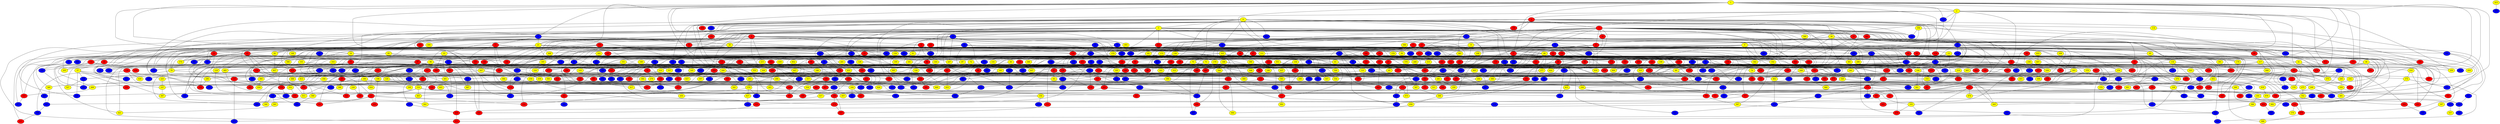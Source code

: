 graph {
0 [style = filled fillcolor = yellow];
1 [style = filled fillcolor = yellow];
2 [style = filled fillcolor = yellow];
3 [style = filled fillcolor = yellow];
4 [style = filled fillcolor = blue];
5 [style = filled fillcolor = red];
6 [style = filled fillcolor = red];
7 [style = filled fillcolor = red];
8 [style = filled fillcolor = yellow];
9 [style = filled fillcolor = red];
10 [style = filled fillcolor = red];
11 [style = filled fillcolor = blue];
12 [style = filled fillcolor = blue];
13 [style = filled fillcolor = yellow];
14 [style = filled fillcolor = red];
15 [style = filled fillcolor = yellow];
16 [style = filled fillcolor = yellow];
17 [style = filled fillcolor = red];
18 [style = filled fillcolor = red];
19 [style = filled fillcolor = blue];
20 [style = filled fillcolor = blue];
21 [style = filled fillcolor = yellow];
22 [style = filled fillcolor = yellow];
23 [style = filled fillcolor = blue];
24 [style = filled fillcolor = blue];
25 [style = filled fillcolor = red];
26 [style = filled fillcolor = yellow];
27 [style = filled fillcolor = red];
28 [style = filled fillcolor = blue];
29 [style = filled fillcolor = red];
30 [style = filled fillcolor = red];
31 [style = filled fillcolor = yellow];
32 [style = filled fillcolor = red];
33 [style = filled fillcolor = blue];
34 [style = filled fillcolor = yellow];
35 [style = filled fillcolor = blue];
36 [style = filled fillcolor = yellow];
37 [style = filled fillcolor = red];
38 [style = filled fillcolor = red];
39 [style = filled fillcolor = blue];
40 [style = filled fillcolor = yellow];
41 [style = filled fillcolor = yellow];
42 [style = filled fillcolor = blue];
43 [style = filled fillcolor = red];
44 [style = filled fillcolor = red];
45 [style = filled fillcolor = blue];
46 [style = filled fillcolor = yellow];
47 [style = filled fillcolor = red];
48 [style = filled fillcolor = blue];
49 [style = filled fillcolor = blue];
50 [style = filled fillcolor = yellow];
51 [style = filled fillcolor = red];
52 [style = filled fillcolor = blue];
53 [style = filled fillcolor = red];
54 [style = filled fillcolor = blue];
55 [style = filled fillcolor = red];
56 [style = filled fillcolor = blue];
57 [style = filled fillcolor = yellow];
58 [style = filled fillcolor = red];
59 [style = filled fillcolor = red];
60 [style = filled fillcolor = red];
61 [style = filled fillcolor = yellow];
62 [style = filled fillcolor = blue];
63 [style = filled fillcolor = red];
64 [style = filled fillcolor = red];
65 [style = filled fillcolor = yellow];
66 [style = filled fillcolor = red];
67 [style = filled fillcolor = yellow];
68 [style = filled fillcolor = red];
69 [style = filled fillcolor = blue];
70 [style = filled fillcolor = blue];
71 [style = filled fillcolor = yellow];
72 [style = filled fillcolor = yellow];
73 [style = filled fillcolor = blue];
74 [style = filled fillcolor = yellow];
75 [style = filled fillcolor = yellow];
76 [style = filled fillcolor = blue];
77 [style = filled fillcolor = red];
78 [style = filled fillcolor = red];
79 [style = filled fillcolor = yellow];
80 [style = filled fillcolor = red];
81 [style = filled fillcolor = red];
82 [style = filled fillcolor = yellow];
83 [style = filled fillcolor = yellow];
84 [style = filled fillcolor = blue];
85 [style = filled fillcolor = red];
86 [style = filled fillcolor = red];
87 [style = filled fillcolor = blue];
88 [style = filled fillcolor = blue];
89 [style = filled fillcolor = yellow];
90 [style = filled fillcolor = red];
91 [style = filled fillcolor = red];
92 [style = filled fillcolor = yellow];
93 [style = filled fillcolor = yellow];
94 [style = filled fillcolor = red];
95 [style = filled fillcolor = yellow];
96 [style = filled fillcolor = yellow];
97 [style = filled fillcolor = red];
98 [style = filled fillcolor = red];
99 [style = filled fillcolor = red];
100 [style = filled fillcolor = red];
101 [style = filled fillcolor = yellow];
102 [style = filled fillcolor = yellow];
103 [style = filled fillcolor = yellow];
104 [style = filled fillcolor = yellow];
105 [style = filled fillcolor = red];
106 [style = filled fillcolor = red];
107 [style = filled fillcolor = red];
108 [style = filled fillcolor = yellow];
109 [style = filled fillcolor = yellow];
110 [style = filled fillcolor = red];
111 [style = filled fillcolor = yellow];
112 [style = filled fillcolor = blue];
113 [style = filled fillcolor = blue];
114 [style = filled fillcolor = yellow];
115 [style = filled fillcolor = red];
116 [style = filled fillcolor = red];
117 [style = filled fillcolor = yellow];
118 [style = filled fillcolor = yellow];
119 [style = filled fillcolor = blue];
120 [style = filled fillcolor = yellow];
121 [style = filled fillcolor = yellow];
122 [style = filled fillcolor = blue];
123 [style = filled fillcolor = red];
124 [style = filled fillcolor = red];
125 [style = filled fillcolor = yellow];
126 [style = filled fillcolor = yellow];
127 [style = filled fillcolor = red];
128 [style = filled fillcolor = red];
129 [style = filled fillcolor = yellow];
130 [style = filled fillcolor = red];
131 [style = filled fillcolor = yellow];
132 [style = filled fillcolor = red];
133 [style = filled fillcolor = red];
134 [style = filled fillcolor = yellow];
135 [style = filled fillcolor = blue];
136 [style = filled fillcolor = yellow];
137 [style = filled fillcolor = blue];
138 [style = filled fillcolor = blue];
139 [style = filled fillcolor = blue];
140 [style = filled fillcolor = blue];
141 [style = filled fillcolor = yellow];
142 [style = filled fillcolor = blue];
143 [style = filled fillcolor = red];
144 [style = filled fillcolor = yellow];
145 [style = filled fillcolor = yellow];
146 [style = filled fillcolor = red];
147 [style = filled fillcolor = blue];
148 [style = filled fillcolor = red];
149 [style = filled fillcolor = blue];
150 [style = filled fillcolor = red];
151 [style = filled fillcolor = yellow];
152 [style = filled fillcolor = blue];
153 [style = filled fillcolor = yellow];
154 [style = filled fillcolor = red];
155 [style = filled fillcolor = red];
156 [style = filled fillcolor = red];
157 [style = filled fillcolor = red];
158 [style = filled fillcolor = yellow];
159 [style = filled fillcolor = red];
160 [style = filled fillcolor = yellow];
161 [style = filled fillcolor = yellow];
162 [style = filled fillcolor = red];
163 [style = filled fillcolor = yellow];
164 [style = filled fillcolor = yellow];
165 [style = filled fillcolor = red];
166 [style = filled fillcolor = red];
167 [style = filled fillcolor = blue];
168 [style = filled fillcolor = red];
169 [style = filled fillcolor = yellow];
170 [style = filled fillcolor = yellow];
171 [style = filled fillcolor = red];
172 [style = filled fillcolor = red];
173 [style = filled fillcolor = yellow];
174 [style = filled fillcolor = red];
175 [style = filled fillcolor = blue];
176 [style = filled fillcolor = yellow];
177 [style = filled fillcolor = red];
178 [style = filled fillcolor = red];
179 [style = filled fillcolor = blue];
180 [style = filled fillcolor = yellow];
181 [style = filled fillcolor = blue];
182 [style = filled fillcolor = red];
183 [style = filled fillcolor = blue];
184 [style = filled fillcolor = blue];
185 [style = filled fillcolor = yellow];
186 [style = filled fillcolor = yellow];
187 [style = filled fillcolor = yellow];
188 [style = filled fillcolor = yellow];
189 [style = filled fillcolor = yellow];
190 [style = filled fillcolor = red];
191 [style = filled fillcolor = blue];
192 [style = filled fillcolor = red];
193 [style = filled fillcolor = yellow];
194 [style = filled fillcolor = red];
195 [style = filled fillcolor = yellow];
196 [style = filled fillcolor = yellow];
197 [style = filled fillcolor = red];
198 [style = filled fillcolor = red];
199 [style = filled fillcolor = red];
200 [style = filled fillcolor = yellow];
201 [style = filled fillcolor = yellow];
202 [style = filled fillcolor = blue];
203 [style = filled fillcolor = red];
204 [style = filled fillcolor = red];
205 [style = filled fillcolor = yellow];
206 [style = filled fillcolor = red];
207 [style = filled fillcolor = yellow];
208 [style = filled fillcolor = red];
209 [style = filled fillcolor = yellow];
210 [style = filled fillcolor = yellow];
211 [style = filled fillcolor = red];
212 [style = filled fillcolor = yellow];
213 [style = filled fillcolor = red];
214 [style = filled fillcolor = red];
215 [style = filled fillcolor = yellow];
216 [style = filled fillcolor = red];
217 [style = filled fillcolor = red];
218 [style = filled fillcolor = blue];
219 [style = filled fillcolor = yellow];
220 [style = filled fillcolor = red];
221 [style = filled fillcolor = blue];
222 [style = filled fillcolor = red];
223 [style = filled fillcolor = yellow];
224 [style = filled fillcolor = blue];
225 [style = filled fillcolor = yellow];
226 [style = filled fillcolor = yellow];
227 [style = filled fillcolor = red];
228 [style = filled fillcolor = blue];
229 [style = filled fillcolor = blue];
230 [style = filled fillcolor = yellow];
231 [style = filled fillcolor = blue];
232 [style = filled fillcolor = yellow];
233 [style = filled fillcolor = blue];
234 [style = filled fillcolor = blue];
235 [style = filled fillcolor = blue];
236 [style = filled fillcolor = red];
237 [style = filled fillcolor = red];
238 [style = filled fillcolor = red];
239 [style = filled fillcolor = red];
240 [style = filled fillcolor = blue];
241 [style = filled fillcolor = yellow];
242 [style = filled fillcolor = blue];
243 [style = filled fillcolor = red];
244 [style = filled fillcolor = yellow];
245 [style = filled fillcolor = yellow];
246 [style = filled fillcolor = red];
247 [style = filled fillcolor = yellow];
248 [style = filled fillcolor = red];
249 [style = filled fillcolor = yellow];
250 [style = filled fillcolor = yellow];
251 [style = filled fillcolor = blue];
252 [style = filled fillcolor = blue];
253 [style = filled fillcolor = blue];
254 [style = filled fillcolor = yellow];
255 [style = filled fillcolor = blue];
256 [style = filled fillcolor = blue];
257 [style = filled fillcolor = red];
258 [style = filled fillcolor = yellow];
259 [style = filled fillcolor = yellow];
260 [style = filled fillcolor = yellow];
261 [style = filled fillcolor = red];
262 [style = filled fillcolor = red];
263 [style = filled fillcolor = yellow];
264 [style = filled fillcolor = yellow];
265 [style = filled fillcolor = red];
266 [style = filled fillcolor = yellow];
267 [style = filled fillcolor = red];
268 [style = filled fillcolor = yellow];
269 [style = filled fillcolor = blue];
270 [style = filled fillcolor = yellow];
271 [style = filled fillcolor = blue];
272 [style = filled fillcolor = blue];
273 [style = filled fillcolor = blue];
274 [style = filled fillcolor = blue];
275 [style = filled fillcolor = red];
276 [style = filled fillcolor = yellow];
277 [style = filled fillcolor = yellow];
278 [style = filled fillcolor = red];
279 [style = filled fillcolor = yellow];
280 [style = filled fillcolor = blue];
281 [style = filled fillcolor = red];
282 [style = filled fillcolor = red];
283 [style = filled fillcolor = yellow];
284 [style = filled fillcolor = red];
285 [style = filled fillcolor = blue];
286 [style = filled fillcolor = yellow];
287 [style = filled fillcolor = blue];
288 [style = filled fillcolor = red];
289 [style = filled fillcolor = blue];
290 [style = filled fillcolor = red];
291 [style = filled fillcolor = blue];
292 [style = filled fillcolor = red];
293 [style = filled fillcolor = blue];
294 [style = filled fillcolor = red];
295 [style = filled fillcolor = blue];
296 [style = filled fillcolor = yellow];
297 [style = filled fillcolor = red];
298 [style = filled fillcolor = blue];
299 [style = filled fillcolor = blue];
300 [style = filled fillcolor = yellow];
301 [style = filled fillcolor = yellow];
302 [style = filled fillcolor = blue];
303 [style = filled fillcolor = yellow];
304 [style = filled fillcolor = blue];
305 [style = filled fillcolor = yellow];
306 [style = filled fillcolor = yellow];
307 [style = filled fillcolor = yellow];
308 [style = filled fillcolor = blue];
309 [style = filled fillcolor = yellow];
310 [style = filled fillcolor = blue];
311 [style = filled fillcolor = red];
312 [style = filled fillcolor = red];
313 [style = filled fillcolor = red];
314 [style = filled fillcolor = red];
315 [style = filled fillcolor = yellow];
316 [style = filled fillcolor = yellow];
317 [style = filled fillcolor = yellow];
318 [style = filled fillcolor = blue];
319 [style = filled fillcolor = red];
320 [style = filled fillcolor = yellow];
321 [style = filled fillcolor = yellow];
322 [style = filled fillcolor = blue];
323 [style = filled fillcolor = yellow];
324 [style = filled fillcolor = blue];
325 [style = filled fillcolor = yellow];
326 [style = filled fillcolor = blue];
327 [style = filled fillcolor = red];
328 [style = filled fillcolor = blue];
329 [style = filled fillcolor = blue];
330 [style = filled fillcolor = yellow];
331 [style = filled fillcolor = yellow];
332 [style = filled fillcolor = red];
333 [style = filled fillcolor = yellow];
334 [style = filled fillcolor = yellow];
335 [style = filled fillcolor = yellow];
336 [style = filled fillcolor = red];
337 [style = filled fillcolor = yellow];
338 [style = filled fillcolor = yellow];
339 [style = filled fillcolor = blue];
340 [style = filled fillcolor = red];
341 [style = filled fillcolor = yellow];
342 [style = filled fillcolor = blue];
343 [style = filled fillcolor = blue];
344 [style = filled fillcolor = blue];
345 [style = filled fillcolor = blue];
346 [style = filled fillcolor = yellow];
347 [style = filled fillcolor = yellow];
348 [style = filled fillcolor = red];
349 [style = filled fillcolor = blue];
350 [style = filled fillcolor = red];
351 [style = filled fillcolor = red];
352 [style = filled fillcolor = blue];
353 [style = filled fillcolor = yellow];
354 [style = filled fillcolor = yellow];
355 [style = filled fillcolor = blue];
356 [style = filled fillcolor = yellow];
357 [style = filled fillcolor = red];
358 [style = filled fillcolor = yellow];
359 [style = filled fillcolor = yellow];
360 [style = filled fillcolor = yellow];
361 [style = filled fillcolor = yellow];
362 [style = filled fillcolor = blue];
363 [style = filled fillcolor = red];
364 [style = filled fillcolor = red];
365 [style = filled fillcolor = red];
366 [style = filled fillcolor = yellow];
367 [style = filled fillcolor = blue];
368 [style = filled fillcolor = yellow];
369 [style = filled fillcolor = red];
370 [style = filled fillcolor = yellow];
371 [style = filled fillcolor = blue];
372 [style = filled fillcolor = red];
373 [style = filled fillcolor = red];
374 [style = filled fillcolor = yellow];
375 [style = filled fillcolor = blue];
376 [style = filled fillcolor = red];
377 [style = filled fillcolor = blue];
378 [style = filled fillcolor = yellow];
379 [style = filled fillcolor = yellow];
380 [style = filled fillcolor = blue];
381 [style = filled fillcolor = red];
382 [style = filled fillcolor = blue];
383 [style = filled fillcolor = yellow];
384 [style = filled fillcolor = yellow];
385 [style = filled fillcolor = blue];
386 [style = filled fillcolor = yellow];
387 [style = filled fillcolor = yellow];
388 [style = filled fillcolor = yellow];
389 [style = filled fillcolor = red];
390 [style = filled fillcolor = yellow];
391 [style = filled fillcolor = blue];
392 [style = filled fillcolor = red];
393 [style = filled fillcolor = blue];
394 [style = filled fillcolor = blue];
395 [style = filled fillcolor = blue];
396 [style = filled fillcolor = blue];
397 [style = filled fillcolor = red];
398 [style = filled fillcolor = yellow];
399 [style = filled fillcolor = red];
400 [style = filled fillcolor = blue];
401 [style = filled fillcolor = red];
402 [style = filled fillcolor = blue];
403 [style = filled fillcolor = yellow];
404 [style = filled fillcolor = red];
405 [style = filled fillcolor = red];
406 [style = filled fillcolor = blue];
407 [style = filled fillcolor = yellow];
408 [style = filled fillcolor = red];
409 [style = filled fillcolor = red];
410 [style = filled fillcolor = blue];
411 [style = filled fillcolor = red];
412 [style = filled fillcolor = blue];
413 [style = filled fillcolor = blue];
414 [style = filled fillcolor = red];
415 [style = filled fillcolor = yellow];
416 [style = filled fillcolor = blue];
417 [style = filled fillcolor = yellow];
418 [style = filled fillcolor = blue];
419 [style = filled fillcolor = yellow];
420 [style = filled fillcolor = red];
421 [style = filled fillcolor = yellow];
422 [style = filled fillcolor = yellow];
423 [style = filled fillcolor = blue];
424 [style = filled fillcolor = red];
425 [style = filled fillcolor = blue];
426 [style = filled fillcolor = blue];
427 [style = filled fillcolor = yellow];
428 [style = filled fillcolor = blue];
429 [style = filled fillcolor = blue];
430 [style = filled fillcolor = red];
431 [style = filled fillcolor = blue];
432 [style = filled fillcolor = blue];
433 [style = filled fillcolor = yellow];
434 [style = filled fillcolor = red];
435 [style = filled fillcolor = blue];
436 [style = filled fillcolor = yellow];
437 [style = filled fillcolor = yellow];
438 [style = filled fillcolor = red];
439 [style = filled fillcolor = blue];
440 [style = filled fillcolor = red];
441 [style = filled fillcolor = red];
442 [style = filled fillcolor = red];
443 [style = filled fillcolor = yellow];
444 [style = filled fillcolor = blue];
445 [style = filled fillcolor = yellow];
446 [style = filled fillcolor = red];
447 [style = filled fillcolor = blue];
448 [style = filled fillcolor = yellow];
449 [style = filled fillcolor = yellow];
450 [style = filled fillcolor = blue];
451 [style = filled fillcolor = red];
452 [style = filled fillcolor = yellow];
453 [style = filled fillcolor = blue];
454 [style = filled fillcolor = red];
455 [style = filled fillcolor = yellow];
456 [style = filled fillcolor = yellow];
457 [style = filled fillcolor = yellow];
458 [style = filled fillcolor = red];
459 [style = filled fillcolor = yellow];
460 [style = filled fillcolor = blue];
461 [style = filled fillcolor = blue];
462 [style = filled fillcolor = yellow];
463 [style = filled fillcolor = yellow];
464 [style = filled fillcolor = red];
465 [style = filled fillcolor = yellow];
466 [style = filled fillcolor = blue];
467 [style = filled fillcolor = blue];
468 [style = filled fillcolor = red];
469 [style = filled fillcolor = yellow];
470 [style = filled fillcolor = blue];
471 [style = filled fillcolor = red];
472 [style = filled fillcolor = yellow];
473 [style = filled fillcolor = red];
474 [style = filled fillcolor = red];
475 [style = filled fillcolor = yellow];
476 [style = filled fillcolor = yellow];
477 [style = filled fillcolor = red];
478 [style = filled fillcolor = red];
479 [style = filled fillcolor = red];
480 [style = filled fillcolor = red];
481 [style = filled fillcolor = yellow];
482 [style = filled fillcolor = yellow];
483 [style = filled fillcolor = blue];
484 [style = filled fillcolor = blue];
485 [style = filled fillcolor = yellow];
486 [style = filled fillcolor = yellow];
487 [style = filled fillcolor = blue];
488 [style = filled fillcolor = red];
489 [style = filled fillcolor = red];
490 [style = filled fillcolor = blue];
491 [style = filled fillcolor = yellow];
492 [style = filled fillcolor = red];
493 [style = filled fillcolor = red];
494 [style = filled fillcolor = red];
495 [style = filled fillcolor = blue];
496 [style = filled fillcolor = yellow];
497 [style = filled fillcolor = red];
498 [style = filled fillcolor = red];
499 [style = filled fillcolor = blue];
500 [style = filled fillcolor = red];
501 [style = filled fillcolor = red];
502 [style = filled fillcolor = blue];
503 [style = filled fillcolor = red];
504 [style = filled fillcolor = yellow];
505 [style = filled fillcolor = blue];
506 [style = filled fillcolor = blue];
507 [style = filled fillcolor = red];
508 [style = filled fillcolor = yellow];
509 [style = filled fillcolor = blue];
510 [style = filled fillcolor = red];
511 [style = filled fillcolor = yellow];
512 [style = filled fillcolor = blue];
513 [style = filled fillcolor = red];
514 [style = filled fillcolor = blue];
515 [style = filled fillcolor = blue];
516 [style = filled fillcolor = blue];
517 [style = filled fillcolor = yellow];
518 [style = filled fillcolor = red];
519 [style = filled fillcolor = blue];
520 [style = filled fillcolor = red];
521 [style = filled fillcolor = red];
522 [style = filled fillcolor = blue];
523 [style = filled fillcolor = yellow];
524 [style = filled fillcolor = red];
525 [style = filled fillcolor = blue];
526 [style = filled fillcolor = red];
527 [style = filled fillcolor = yellow];
528 [style = filled fillcolor = blue];
529 [style = filled fillcolor = blue];
530 [style = filled fillcolor = blue];
531 [style = filled fillcolor = red];
532 [style = filled fillcolor = blue];
533 [style = filled fillcolor = red];
534 [style = filled fillcolor = yellow];
535 [style = filled fillcolor = blue];
536 [style = filled fillcolor = red];
537 [style = filled fillcolor = yellow];
538 [style = filled fillcolor = red];
539 [style = filled fillcolor = red];
540 [style = filled fillcolor = yellow];
541 [style = filled fillcolor = yellow];
542 [style = filled fillcolor = yellow];
543 [style = filled fillcolor = red];
544 [style = filled fillcolor = yellow];
545 [style = filled fillcolor = red];
546 [style = filled fillcolor = blue];
547 [style = filled fillcolor = yellow];
548 [style = filled fillcolor = red];
549 [style = filled fillcolor = red];
550 [style = filled fillcolor = red];
551 [style = filled fillcolor = yellow];
552 [style = filled fillcolor = yellow];
553 [style = filled fillcolor = red];
554 [style = filled fillcolor = yellow];
555 [style = filled fillcolor = red];
556 [style = filled fillcolor = red];
557 [style = filled fillcolor = yellow];
558 [style = filled fillcolor = red];
559 [style = filled fillcolor = blue];
560 [style = filled fillcolor = blue];
561 [style = filled fillcolor = yellow];
562 [style = filled fillcolor = blue];
563 [style = filled fillcolor = yellow];
564 [style = filled fillcolor = red];
565 [style = filled fillcolor = yellow];
566 [style = filled fillcolor = yellow];
567 [style = filled fillcolor = yellow];
568 [style = filled fillcolor = red];
569 [style = filled fillcolor = yellow];
570 [style = filled fillcolor = yellow];
571 [style = filled fillcolor = red];
572 [style = filled fillcolor = blue];
573 [style = filled fillcolor = yellow];
574 [style = filled fillcolor = yellow];
575 [style = filled fillcolor = blue];
576 [style = filled fillcolor = yellow];
577 [style = filled fillcolor = red];
578 [style = filled fillcolor = yellow];
579 [style = filled fillcolor = red];
580 [style = filled fillcolor = blue];
581 [style = filled fillcolor = blue];
582 [style = filled fillcolor = yellow];
583 [style = filled fillcolor = yellow];
584 [style = filled fillcolor = yellow];
585 [style = filled fillcolor = red];
586 [style = filled fillcolor = blue];
587 [style = filled fillcolor = blue];
588 [style = filled fillcolor = yellow];
589 [style = filled fillcolor = blue];
590 [style = filled fillcolor = blue];
591 [style = filled fillcolor = blue];
592 [style = filled fillcolor = blue];
593 [style = filled fillcolor = blue];
594 [style = filled fillcolor = blue];
595 [style = filled fillcolor = red];
596 [style = filled fillcolor = red];
597 [style = filled fillcolor = blue];
598 [style = filled fillcolor = red];
599 [style = filled fillcolor = red];
600 [style = filled fillcolor = red];
601 [style = filled fillcolor = red];
602 [style = filled fillcolor = blue];
603 [style = filled fillcolor = red];
604 [style = filled fillcolor = red];
605 [style = filled fillcolor = blue];
606 [style = filled fillcolor = yellow];
607 [style = filled fillcolor = yellow];
608 [style = filled fillcolor = red];
609 [style = filled fillcolor = red];
610 [style = filled fillcolor = blue];
611 [style = filled fillcolor = yellow];
612 [style = filled fillcolor = red];
613 [style = filled fillcolor = yellow];
614 [style = filled fillcolor = red];
615 [style = filled fillcolor = yellow];
616 [style = filled fillcolor = yellow];
617 [style = filled fillcolor = yellow];
618 [style = filled fillcolor = blue];
619 [style = filled fillcolor = yellow];
620 [style = filled fillcolor = blue];
621 [style = filled fillcolor = yellow];
622 [style = filled fillcolor = blue];
623 [style = filled fillcolor = red];
624 [style = filled fillcolor = yellow];
625 [style = filled fillcolor = blue];
626 [style = filled fillcolor = yellow];
627 [style = filled fillcolor = yellow];
628 [style = filled fillcolor = blue];
629 [style = filled fillcolor = yellow];
630 [style = filled fillcolor = blue];
631 [style = filled fillcolor = blue];
632 [style = filled fillcolor = blue];
633 [style = filled fillcolor = yellow];
634 [style = filled fillcolor = blue];
635 [style = filled fillcolor = red];
636 [style = filled fillcolor = red];
637 [style = filled fillcolor = red];
638 [style = filled fillcolor = red];
639 [style = filled fillcolor = red];
640 [style = filled fillcolor = yellow];
641 [style = filled fillcolor = yellow];
642 [style = filled fillcolor = blue];
643 [style = filled fillcolor = blue];
644 [style = filled fillcolor = blue];
645 [style = filled fillcolor = red];
646 [style = filled fillcolor = red];
647 [style = filled fillcolor = yellow];
648 [style = filled fillcolor = blue];
649 [style = filled fillcolor = yellow];
650 [style = filled fillcolor = yellow];
651 [style = filled fillcolor = blue];
652 [style = filled fillcolor = yellow];
653 [style = filled fillcolor = red];
654 [style = filled fillcolor = red];
655 [style = filled fillcolor = yellow];
656 [style = filled fillcolor = yellow];
657 [style = filled fillcolor = red];
658 [style = filled fillcolor = red];
659 [style = filled fillcolor = yellow];
660 [style = filled fillcolor = yellow];
661 [style = filled fillcolor = blue];
662 [style = filled fillcolor = red];
663 [style = filled fillcolor = red];
664 [style = filled fillcolor = yellow];
665 [style = filled fillcolor = yellow];
666 [style = filled fillcolor = blue];
667 [style = filled fillcolor = yellow];
668 [style = filled fillcolor = blue];
669 [style = filled fillcolor = blue];
670 [style = filled fillcolor = blue];
671 [style = filled fillcolor = blue];
672 [style = filled fillcolor = blue];
673 [style = filled fillcolor = blue];
674 [style = filled fillcolor = yellow];
675 [style = filled fillcolor = red];
676 [style = filled fillcolor = yellow];
677 [style = filled fillcolor = red];
678 [style = filled fillcolor = blue];
679 [style = filled fillcolor = red];
680 [style = filled fillcolor = red];
681 [style = filled fillcolor = red];
682 [style = filled fillcolor = red];
683 [style = filled fillcolor = blue];
684 [style = filled fillcolor = red];
685 [style = filled fillcolor = blue];
686 [style = filled fillcolor = blue];
687 [style = filled fillcolor = red];
688 [style = filled fillcolor = yellow];
689 [style = filled fillcolor = red];
690 [style = filled fillcolor = blue];
691 [style = filled fillcolor = yellow];
692 [style = filled fillcolor = yellow];
693 [style = filled fillcolor = yellow];
694 [style = filled fillcolor = blue];
695 [style = filled fillcolor = red];
696 [style = filled fillcolor = yellow];
697 [style = filled fillcolor = red];
698 [style = filled fillcolor = blue];
699 [style = filled fillcolor = blue];
700 [style = filled fillcolor = blue];
701 [style = filled fillcolor = blue];
0 -- 31;
0 -- 74;
0 -- 75;
0 -- 86;
0 -- 98;
0 -- 122;
0 -- 166;
0 -- 202;
0 -- 206;
0 -- 256;
0 -- 261;
0 -- 280;
0 -- 318;
0 -- 343;
0 -- 444;
0 -- 450;
0 -- 507;
0 -- 531;
0 -- 658;
0 -- 690;
1 -- 2;
1 -- 5;
1 -- 9;
1 -- 11;
1 -- 16;
1 -- 21;
1 -- 85;
1 -- 139;
1 -- 206;
1 -- 275;
1 -- 284;
1 -- 312;
1 -- 457;
1 -- 462;
0 -- 10;
0 -- 8;
0 -- 4;
0 -- 3;
1 -- 521;
1 -- 539;
1 -- 561;
1 -- 650;
1 -- 676;
1 -- 693;
2 -- 5;
2 -- 6;
2 -- 14;
2 -- 68;
2 -- 139;
2 -- 250;
2 -- 255;
2 -- 318;
2 -- 406;
2 -- 578;
2 -- 612;
3 -- 4;
3 -- 12;
3 -- 19;
3 -- 21;
3 -- 82;
3 -- 122;
3 -- 129;
3 -- 167;
3 -- 176;
3 -- 193;
3 -- 198;
3 -- 203;
3 -- 357;
3 -- 450;
3 -- 550;
3 -- 688;
4 -- 80;
4 -- 97;
4 -- 149;
4 -- 309;
4 -- 323;
4 -- 411;
4 -- 468;
4 -- 480;
4 -- 582;
5 -- 81;
5 -- 84;
5 -- 90;
5 -- 106;
5 -- 113;
5 -- 150;
5 -- 159;
5 -- 202;
5 -- 231;
5 -- 289;
5 -- 452;
5 -- 458;
5 -- 461;
5 -- 549;
5 -- 647;
6 -- 7;
6 -- 20;
6 -- 34;
6 -- 82;
6 -- 114;
6 -- 145;
6 -- 190;
6 -- 195;
6 -- 261;
6 -- 265;
6 -- 283;
6 -- 292;
6 -- 376;
6 -- 394;
6 -- 532;
6 -- 635;
7 -- 10;
7 -- 12;
7 -- 13;
7 -- 14;
7 -- 15;
7 -- 28;
7 -- 29;
7 -- 38;
7 -- 43;
7 -- 54;
7 -- 60;
7 -- 94;
7 -- 117;
7 -- 119;
7 -- 134;
7 -- 152;
7 -- 161;
7 -- 194;
7 -- 207;
7 -- 220;
7 -- 250;
7 -- 262;
7 -- 274;
7 -- 278;
7 -- 325;
7 -- 336;
7 -- 339;
7 -- 361;
7 -- 444;
7 -- 468;
7 -- 473;
7 -- 498;
7 -- 499;
7 -- 506;
7 -- 522;
7 -- 540;
7 -- 577;
7 -- 591;
7 -- 593;
7 -- 596;
7 -- 646;
8 -- 23;
8 -- 30;
8 -- 60;
8 -- 95;
8 -- 98;
8 -- 102;
8 -- 108;
8 -- 173;
8 -- 204;
8 -- 208;
8 -- 280;
8 -- 289;
8 -- 306;
8 -- 472;
8 -- 492;
9 -- 18;
9 -- 22;
9 -- 23;
9 -- 26;
9 -- 49;
9 -- 96;
9 -- 162;
9 -- 213;
9 -- 215;
9 -- 218;
9 -- 231;
9 -- 356;
9 -- 428;
9 -- 476;
9 -- 513;
9 -- 532;
9 -- 586;
9 -- 648;
9 -- 654;
9 -- 696;
10 -- 20;
10 -- 264;
10 -- 404;
10 -- 543;
11 -- 21;
11 -- 26;
11 -- 35;
11 -- 51;
11 -- 57;
11 -- 184;
11 -- 240;
11 -- 404;
11 -- 592;
11 -- 655;
12 -- 17;
12 -- 49;
12 -- 64;
12 -- 67;
12 -- 123;
12 -- 124;
12 -- 131;
12 -- 203;
12 -- 228;
12 -- 254;
12 -- 274;
12 -- 345;
12 -- 403;
12 -- 566;
12 -- 593;
12 -- 645;
13 -- 99;
13 -- 144;
13 -- 216;
13 -- 301;
13 -- 438;
13 -- 582;
13 -- 631;
14 -- 253;
14 -- 256;
14 -- 389;
14 -- 454;
15 -- 30;
15 -- 36;
15 -- 276;
15 -- 409;
15 -- 477;
15 -- 589;
15 -- 605;
15 -- 630;
16 -- 55;
16 -- 61;
16 -- 218;
16 -- 265;
16 -- 382;
16 -- 668;
17 -- 25;
17 -- 46;
17 -- 75;
17 -- 96;
17 -- 130;
17 -- 135;
17 -- 158;
17 -- 191;
17 -- 209;
17 -- 308;
17 -- 393;
17 -- 413;
17 -- 489;
17 -- 495;
17 -- 526;
17 -- 606;
18 -- 46;
18 -- 247;
18 -- 305;
18 -- 325;
18 -- 363;
18 -- 546;
18 -- 601;
19 -- 31;
19 -- 42;
19 -- 58;
19 -- 76;
19 -- 99;
19 -- 185;
19 -- 247;
19 -- 286;
19 -- 500;
19 -- 693;
20 -- 24;
20 -- 62;
20 -- 106;
20 -- 110;
20 -- 293;
20 -- 302;
20 -- 303;
20 -- 324;
20 -- 351;
20 -- 372;
20 -- 402;
20 -- 418;
20 -- 447;
20 -- 474;
20 -- 510;
20 -- 511;
20 -- 531;
21 -- 25;
21 -- 28;
21 -- 29;
21 -- 32;
21 -- 42;
21 -- 87;
21 -- 113;
21 -- 148;
21 -- 149;
21 -- 158;
21 -- 160;
21 -- 205;
21 -- 255;
21 -- 276;
21 -- 296;
21 -- 349;
21 -- 407;
21 -- 409;
21 -- 449;
21 -- 574;
21 -- 607;
21 -- 657;
22 -- 66;
22 -- 112;
22 -- 290;
22 -- 387;
22 -- 404;
22 -- 433;
22 -- 471;
22 -- 632;
23 -- 27;
23 -- 56;
23 -- 66;
23 -- 103;
23 -- 164;
23 -- 214;
23 -- 247;
23 -- 321;
23 -- 351;
23 -- 442;
23 -- 510;
23 -- 579;
23 -- 625;
24 -- 35;
24 -- 63;
24 -- 70;
24 -- 84;
24 -- 87;
24 -- 129;
24 -- 182;
25 -- 45;
25 -- 48;
25 -- 55;
25 -- 71;
25 -- 94;
25 -- 103;
25 -- 124;
25 -- 132;
25 -- 169;
25 -- 201;
25 -- 214;
25 -- 221;
25 -- 303;
25 -- 443;
25 -- 576;
25 -- 618;
25 -- 623;
26 -- 47;
26 -- 50;
26 -- 69;
26 -- 88;
26 -- 101;
26 -- 207;
26 -- 221;
26 -- 516;
27 -- 65;
27 -- 159;
28 -- 156;
28 -- 288;
28 -- 341;
28 -- 597;
28 -- 621;
29 -- 52;
29 -- 61;
29 -- 69;
29 -- 237;
29 -- 408;
29 -- 453;
29 -- 539;
30 -- 41;
30 -- 62;
30 -- 104;
30 -- 178;
30 -- 297;
31 -- 129;
31 -- 176;
31 -- 242;
31 -- 273;
31 -- 307;
31 -- 534;
32 -- 52;
32 -- 72;
32 -- 79;
32 -- 87;
32 -- 115;
32 -- 268;
32 -- 391;
32 -- 552;
33 -- 54;
33 -- 79;
33 -- 82;
33 -- 89;
34 -- 37;
34 -- 43;
34 -- 62;
34 -- 68;
34 -- 181;
34 -- 183;
34 -- 270;
34 -- 342;
34 -- 441;
34 -- 567;
34 -- 677;
35 -- 119;
35 -- 145;
35 -- 554;
36 -- 89;
36 -- 137;
36 -- 232;
36 -- 392;
36 -- 448;
36 -- 493;
37 -- 65;
37 -- 210;
37 -- 295;
37 -- 396;
37 -- 405;
37 -- 595;
38 -- 53;
39 -- 115;
39 -- 116;
39 -- 141;
39 -- 147;
39 -- 154;
39 -- 177;
39 -- 272;
39 -- 425;
39 -- 449;
39 -- 522;
39 -- 533;
39 -- 609;
40 -- 287;
40 -- 581;
41 -- 48;
41 -- 474;
41 -- 475;
41 -- 650;
42 -- 67;
42 -- 70;
42 -- 96;
42 -- 112;
42 -- 179;
42 -- 195;
42 -- 578;
43 -- 45;
43 -- 46;
43 -- 52;
43 -- 83;
43 -- 100;
43 -- 329;
43 -- 394;
43 -- 548;
43 -- 616;
44 -- 91;
44 -- 205;
44 -- 218;
45 -- 93;
45 -- 211;
45 -- 250;
45 -- 583;
45 -- 642;
46 -- 56;
46 -- 110;
46 -- 125;
46 -- 127;
46 -- 130;
46 -- 140;
46 -- 161;
46 -- 229;
46 -- 396;
46 -- 399;
46 -- 439;
46 -- 531;
46 -- 653;
47 -- 102;
47 -- 146;
47 -- 151;
47 -- 278;
47 -- 331;
47 -- 547;
47 -- 590;
49 -- 148;
49 -- 170;
49 -- 238;
49 -- 391;
49 -- 430;
49 -- 553;
50 -- 441;
51 -- 78;
51 -- 85;
51 -- 119;
51 -- 163;
51 -- 322;
51 -- 332;
51 -- 673;
52 -- 360;
53 -- 61;
53 -- 104;
53 -- 117;
53 -- 227;
53 -- 378;
53 -- 576;
53 -- 608;
54 -- 167;
54 -- 240;
54 -- 295;
54 -- 319;
54 -- 341;
54 -- 348;
54 -- 393;
54 -- 424;
54 -- 619;
54 -- 626;
54 -- 660;
54 -- 679;
55 -- 79;
55 -- 308;
55 -- 332;
55 -- 353;
55 -- 425;
55 -- 529;
55 -- 589;
55 -- 653;
56 -- 178;
56 -- 179;
56 -- 198;
56 -- 261;
56 -- 292;
57 -- 239;
57 -- 300;
57 -- 326;
57 -- 428;
57 -- 563;
58 -- 83;
58 -- 118;
58 -- 282;
59 -- 109;
59 -- 284;
59 -- 344;
60 -- 152;
60 -- 208;
60 -- 232;
60 -- 235;
60 -- 254;
60 -- 281;
60 -- 329;
60 -- 410;
61 -- 86;
61 -- 121;
61 -- 389;
61 -- 489;
61 -- 616;
62 -- 64;
62 -- 135;
62 -- 227;
62 -- 264;
62 -- 271;
62 -- 303;
62 -- 310;
62 -- 467;
62 -- 563;
63 -- 279;
63 -- 433;
63 -- 479;
64 -- 253;
64 -- 403;
65 -- 237;
66 -- 86;
66 -- 205;
66 -- 220;
66 -- 323;
67 -- 93;
67 -- 252;
67 -- 402;
68 -- 369;
68 -- 371;
68 -- 502;
69 -- 74;
69 -- 80;
69 -- 121;
69 -- 439;
70 -- 123;
70 -- 141;
70 -- 172;
70 -- 243;
70 -- 347;
70 -- 587;
71 -- 81;
71 -- 89;
71 -- 107;
71 -- 126;
71 -- 206;
71 -- 371;
71 -- 464;
71 -- 502;
71 -- 555;
71 -- 558;
71 -- 684;
71 -- 685;
71 -- 691;
72 -- 110;
72 -- 127;
72 -- 231;
73 -- 173;
73 -- 219;
73 -- 272;
73 -- 345;
73 -- 411;
73 -- 439;
74 -- 217;
74 -- 599;
75 -- 199;
75 -- 285;
75 -- 321;
75 -- 390;
75 -- 508;
76 -- 85;
76 -- 88;
76 -- 276;
76 -- 315;
76 -- 524;
77 -- 83;
77 -- 165;
77 -- 181;
77 -- 377;
78 -- 279;
78 -- 352;
78 -- 501;
78 -- 525;
79 -- 120;
79 -- 326;
81 -- 309;
82 -- 607;
83 -- 143;
83 -- 506;
83 -- 525;
84 -- 91;
84 -- 241;
84 -- 248;
84 -- 310;
84 -- 322;
84 -- 478;
85 -- 97;
85 -- 133;
85 -- 166;
85 -- 252;
85 -- 328;
85 -- 391;
85 -- 420;
85 -- 491;
85 -- 574;
85 -- 614;
87 -- 532;
87 -- 558;
88 -- 180;
88 -- 244;
88 -- 382;
88 -- 483;
88 -- 689;
89 -- 140;
89 -- 157;
89 -- 196;
89 -- 273;
89 -- 445;
90 -- 213;
90 -- 221;
90 -- 342;
90 -- 379;
90 -- 515;
90 -- 527;
91 -- 93;
91 -- 198;
91 -- 235;
91 -- 491;
91 -- 638;
92 -- 112;
92 -- 182;
92 -- 412;
92 -- 451;
92 -- 588;
92 -- 683;
94 -- 277;
94 -- 344;
94 -- 422;
95 -- 134;
95 -- 176;
95 -- 268;
96 -- 124;
96 -- 244;
96 -- 245;
96 -- 374;
96 -- 596;
96 -- 607;
96 -- 667;
96 -- 682;
97 -- 184;
97 -- 207;
97 -- 240;
97 -- 299;
97 -- 401;
97 -- 683;
98 -- 117;
99 -- 246;
99 -- 496;
99 -- 614;
100 -- 131;
100 -- 154;
100 -- 268;
100 -- 662;
101 -- 252;
101 -- 384;
102 -- 144;
103 -- 314;
103 -- 407;
104 -- 188;
104 -- 236;
104 -- 282;
104 -- 297;
104 -- 408;
104 -- 484;
105 -- 111;
105 -- 183;
105 -- 194;
105 -- 266;
105 -- 334;
105 -- 671;
106 -- 401;
106 -- 465;
107 -- 267;
107 -- 372;
107 -- 641;
108 -- 177;
109 -- 138;
109 -- 299;
109 -- 378;
109 -- 606;
110 -- 316;
111 -- 175;
111 -- 233;
111 -- 236;
112 -- 118;
112 -- 125;
112 -- 246;
112 -- 485;
112 -- 646;
113 -- 334;
114 -- 438;
115 -- 186;
116 -- 133;
116 -- 159;
116 -- 223;
116 -- 419;
116 -- 572;
117 -- 254;
117 -- 260;
117 -- 381;
117 -- 535;
117 -- 554;
117 -- 640;
118 -- 634;
119 -- 146;
120 -- 153;
120 -- 343;
120 -- 421;
120 -- 631;
121 -- 241;
121 -- 425;
121 -- 697;
122 -- 138;
122 -- 226;
122 -- 290;
122 -- 311;
122 -- 699;
123 -- 171;
124 -- 196;
124 -- 340;
124 -- 592;
124 -- 611;
125 -- 142;
125 -- 488;
126 -- 220;
126 -- 488;
128 -- 132;
128 -- 259;
128 -- 337;
128 -- 594;
128 -- 629;
129 -- 188;
129 -- 212;
129 -- 298;
129 -- 536;
130 -- 216;
130 -- 480;
131 -- 226;
132 -- 164;
132 -- 673;
133 -- 204;
133 -- 395;
133 -- 533;
133 -- 621;
133 -- 639;
134 -- 224;
134 -- 257;
134 -- 327;
134 -- 338;
134 -- 493;
135 -- 316;
136 -- 200;
136 -- 286;
136 -- 332;
136 -- 388;
136 -- 446;
136 -- 526;
136 -- 652;
137 -- 249;
137 -- 409;
137 -- 472;
138 -- 435;
138 -- 681;
139 -- 361;
140 -- 625;
141 -- 166;
141 -- 213;
141 -- 234;
141 -- 336;
141 -- 630;
141 -- 649;
142 -- 214;
142 -- 239;
142 -- 330;
143 -- 186;
143 -- 310;
143 -- 330;
143 -- 380;
143 -- 427;
144 -- 306;
144 -- 429;
144 -- 561;
144 -- 677;
145 -- 311;
146 -- 410;
146 -- 412;
147 -- 194;
147 -- 469;
148 -- 222;
148 -- 414;
148 -- 581;
149 -- 156;
149 -- 157;
149 -- 167;
149 -- 189;
149 -- 291;
149 -- 333;
149 -- 695;
150 -- 181;
151 -- 174;
151 -- 291;
151 -- 294;
152 -- 157;
152 -- 168;
152 -- 257;
152 -- 287;
152 -- 382;
152 -- 436;
152 -- 494;
152 -- 509;
153 -- 165;
153 -- 199;
153 -- 248;
153 -- 282;
153 -- 396;
153 -- 463;
153 -- 564;
154 -- 223;
154 -- 368;
155 -- 162;
156 -- 251;
156 -- 293;
157 -- 338;
157 -- 591;
158 -- 162;
158 -- 265;
159 -- 273;
161 -- 177;
161 -- 305;
161 -- 477;
162 -- 285;
163 -- 212;
163 -- 426;
164 -- 661;
164 -- 663;
165 -- 363;
165 -- 400;
165 -- 434;
165 -- 440;
165 -- 535;
166 -- 199;
166 -- 271;
166 -- 497;
166 -- 534;
167 -- 175;
167 -- 380;
167 -- 466;
168 -- 232;
168 -- 432;
168 -- 501;
168 -- 528;
169 -- 557;
170 -- 622;
170 -- 643;
171 -- 172;
171 -- 260;
171 -- 386;
172 -- 313;
172 -- 331;
172 -- 423;
172 -- 428;
172 -- 468;
172 -- 562;
172 -- 686;
173 -- 185;
173 -- 186;
173 -- 448;
173 -- 582;
173 -- 655;
174 -- 200;
175 -- 295;
175 -- 375;
175 -- 555;
176 -- 530;
177 -- 362;
177 -- 573;
177 -- 579;
178 -- 380;
178 -- 445;
179 -- 296;
179 -- 383;
180 -- 269;
180 -- 395;
180 -- 412;
180 -- 624;
180 -- 676;
182 -- 294;
182 -- 352;
182 -- 407;
182 -- 421;
182 -- 620;
182 -- 655;
184 -- 259;
184 -- 309;
184 -- 383;
184 -- 400;
185 -- 381;
185 -- 459;
186 -- 369;
186 -- 384;
186 -- 460;
186 -- 548;
187 -- 694;
188 -- 314;
189 -- 242;
189 -- 284;
189 -- 462;
189 -- 659;
190 -- 312;
191 -- 315;
191 -- 506;
192 -- 242;
192 -- 315;
192 -- 359;
193 -- 234;
193 -- 484;
195 -- 238;
195 -- 271;
196 -- 440;
197 -- 201;
197 -- 426;
197 -- 529;
198 -- 229;
199 -- 478;
199 -- 637;
200 -- 605;
201 -- 285;
201 -- 434;
202 -- 569;
202 -- 665;
202 -- 679;
203 -- 424;
203 -- 485;
204 -- 251;
204 -- 259;
204 -- 274;
204 -- 307;
204 -- 387;
207 -- 263;
207 -- 349;
207 -- 459;
209 -- 405;
210 -- 374;
210 -- 666;
211 -- 245;
211 -- 256;
211 -- 356;
211 -- 586;
212 -- 225;
212 -- 379;
212 -- 381;
212 -- 385;
213 -- 519;
213 -- 664;
214 -- 581;
215 -- 429;
215 -- 544;
217 -- 249;
218 -- 527;
219 -- 234;
219 -- 481;
220 -- 585;
221 -- 225;
222 -- 486;
222 -- 490;
222 -- 562;
222 -- 589;
222 -- 613;
225 -- 337;
226 -- 336;
226 -- 603;
228 -- 253;
228 -- 504;
228 -- 585;
228 -- 669;
229 -- 416;
230 -- 248;
231 -- 235;
231 -- 346;
231 -- 455;
231 -- 484;
231 -- 509;
232 -- 475;
233 -- 246;
233 -- 564;
233 -- 680;
234 -- 355;
235 -- 293;
237 -- 243;
237 -- 300;
237 -- 360;
237 -- 492;
237 -- 697;
238 -- 316;
238 -- 354;
241 -- 359;
241 -- 568;
242 -- 317;
242 -- 342;
242 -- 362;
242 -- 638;
242 -- 681;
243 -- 335;
243 -- 457;
243 -- 529;
243 -- 672;
244 -- 266;
244 -- 611;
244 -- 635;
245 -- 456;
246 -- 263;
246 -- 324;
246 -- 390;
249 -- 269;
249 -- 631;
254 -- 324;
254 -- 414;
254 -- 461;
255 -- 286;
255 -- 361;
256 -- 368;
258 -- 436;
258 -- 530;
259 -- 515;
259 -- 520;
259 -- 598;
260 -- 357;
260 -- 482;
260 -- 548;
261 -- 320;
261 -- 364;
261 -- 500;
261 -- 528;
261 -- 618;
262 -- 465;
263 -- 379;
264 -- 420;
264 -- 512;
265 -- 555;
266 -- 337;
266 -- 475;
266 -- 598;
266 -- 626;
267 -- 327;
267 -- 386;
267 -- 400;
269 -- 335;
269 -- 493;
269 -- 543;
270 -- 363;
270 -- 430;
271 -- 281;
271 -- 328;
273 -- 330;
274 -- 347;
275 -- 436;
275 -- 677;
276 -- 306;
277 -- 372;
278 -- 458;
280 -- 319;
280 -- 397;
280 -- 513;
280 -- 515;
280 -- 574;
280 -- 606;
282 -- 304;
283 -- 402;
283 -- 446;
283 -- 513;
284 -- 452;
285 -- 318;
285 -- 435;
285 -- 498;
286 -- 618;
289 -- 385;
289 -- 538;
289 -- 628;
290 -- 491;
290 -- 593;
290 -- 624;
294 -- 584;
295 -- 348;
295 -- 370;
295 -- 638;
296 -- 596;
297 -- 472;
297 -- 476;
297 -- 505;
299 -- 547;
299 -- 554;
302 -- 666;
303 -- 456;
303 -- 496;
303 -- 538;
303 -- 598;
303 -- 661;
303 -- 686;
305 -- 434;
305 -- 549;
306 -- 348;
306 -- 373;
306 -- 443;
308 -- 311;
308 -- 627;
311 -- 473;
312 -- 416;
312 -- 471;
312 -- 508;
314 -- 339;
314 -- 561;
315 -- 442;
315 -- 489;
316 -- 351;
316 -- 375;
316 -- 648;
317 -- 373;
317 -- 558;
318 -- 329;
318 -- 578;
320 -- 516;
320 -- 530;
322 -- 367;
322 -- 648;
323 -- 470;
324 -- 350;
324 -- 375;
324 -- 512;
325 -- 357;
325 -- 362;
325 -- 366;
325 -- 388;
325 -- 477;
326 -- 395;
326 -- 527;
327 -- 354;
327 -- 365;
327 -- 580;
327 -- 674;
328 -- 346;
328 -- 565;
328 -- 641;
330 -- 399;
330 -- 521;
331 -- 398;
331 -- 666;
332 -- 583;
333 -- 443;
335 -- 479;
335 -- 580;
336 -- 469;
336 -- 602;
337 -- 387;
338 -- 560;
338 -- 644;
339 -- 689;
340 -- 511;
340 -- 517;
341 -- 675;
344 -- 687;
345 -- 604;
347 -- 368;
350 -- 416;
350 -- 535;
353 -- 630;
354 -- 487;
354 -- 610;
355 -- 559;
356 -- 471;
357 -- 464;
357 -- 520;
358 -- 444;
358 -- 481;
358 -- 549;
360 -- 487;
365 -- 519;
365 -- 645;
366 -- 437;
367 -- 433;
368 -- 656;
369 -- 525;
369 -- 571;
372 -- 609;
373 -- 499;
373 -- 573;
374 -- 431;
374 -- 670;
375 -- 556;
376 -- 424;
376 -- 470;
377 -- 432;
377 -- 590;
377 -- 620;
378 -- 674;
379 -- 406;
379 -- 463;
379 -- 617;
380 -- 478;
380 -- 564;
381 -- 417;
382 -- 460;
383 -- 659;
383 -- 682;
384 -- 393;
384 -- 420;
384 -- 473;
385 -- 541;
386 -- 569;
388 -- 427;
389 -- 462;
389 -- 528;
390 -- 408;
390 -- 559;
390 -- 695;
394 -- 431;
394 -- 545;
396 -- 445;
396 -- 482;
396 -- 514;
397 -- 609;
398 -- 432;
399 -- 567;
401 -- 636;
404 -- 479;
409 -- 691;
414 -- 466;
414 -- 552;
415 -- 698;
417 -- 455;
421 -- 661;
423 -- 575;
426 -- 557;
432 -- 642;
432 -- 673;
435 -- 601;
436 -- 524;
438 -- 678;
442 -- 587;
447 -- 487;
448 -- 534;
448 -- 675;
450 -- 628;
451 -- 516;
452 -- 518;
452 -- 619;
452 -- 680;
456 -- 481;
456 -- 545;
462 -- 575;
464 -- 505;
465 -- 547;
465 -- 556;
467 -- 605;
469 -- 533;
470 -- 539;
470 -- 560;
471 -- 611;
472 -- 510;
475 -- 542;
477 -- 490;
478 -- 637;
480 -- 559;
483 -- 507;
485 -- 600;
487 -- 594;
488 -- 541;
490 -- 667;
495 -- 572;
499 -- 625;
500 -- 660;
503 -- 546;
504 -- 579;
506 -- 523;
513 -- 544;
513 -- 615;
514 -- 537;
515 -- 663;
516 -- 577;
517 -- 641;
518 -- 651;
520 -- 646;
522 -- 612;
523 -- 701;
530 -- 651;
533 -- 671;
543 -- 570;
543 -- 679;
544 -- 664;
549 -- 587;
551 -- 557;
551 -- 595;
552 -- 600;
553 -- 637;
558 -- 634;
559 -- 608;
560 -- 670;
563 -- 577;
565 -- 621;
567 -- 636;
567 -- 644;
569 -- 632;
575 -- 622;
577 -- 692;
591 -- 699;
594 -- 657;
597 -- 636;
598 -- 681;
605 -- 662;
605 -- 683;
608 -- 685;
615 -- 672;
617 -- 669;
618 -- 686;
619 -- 676;
620 -- 672;
631 -- 684;
633 -- 647;
635 -- 649;
636 -- 653;
656 -- 664;
666 -- 700;
679 -- 688;
684 -- 694;
}
